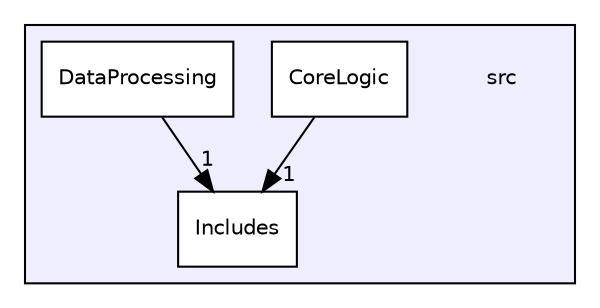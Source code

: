digraph "src" {
  compound=true
  node [ fontsize="10", fontname="Helvetica"];
  edge [ labelfontsize="10", labelfontname="Helvetica"];
  subgraph clusterdir_68267d1309a1af8e8297ef4c3efbcdba {
    graph [ bgcolor="#eeeeff", pencolor="black", label="" URL="dir_68267d1309a1af8e8297ef4c3efbcdba.html"];
    dir_68267d1309a1af8e8297ef4c3efbcdba [shape=plaintext label="src"];
  dir_25d7160b68845224d0b3b1bc50ecfbb5 [shape=box label="CoreLogic" fillcolor="white" style="filled" URL="dir_25d7160b68845224d0b3b1bc50ecfbb5.html"];
  dir_b2a41d3ca0451c6c40fb073757360ca5 [shape=box label="DataProcessing" fillcolor="white" style="filled" URL="dir_b2a41d3ca0451c6c40fb073757360ca5.html"];
  dir_2a2e13dd651d9f4dfc9d1ceadd85b622 [shape=box label="Includes" fillcolor="white" style="filled" URL="dir_2a2e13dd651d9f4dfc9d1ceadd85b622.html"];
  }
  dir_b2a41d3ca0451c6c40fb073757360ca5->dir_2a2e13dd651d9f4dfc9d1ceadd85b622 [headlabel="1", labeldistance=1.5 headhref="dir_000002_000003.html"];
  dir_25d7160b68845224d0b3b1bc50ecfbb5->dir_2a2e13dd651d9f4dfc9d1ceadd85b622 [headlabel="1", labeldistance=1.5 headhref="dir_000001_000003.html"];
}
